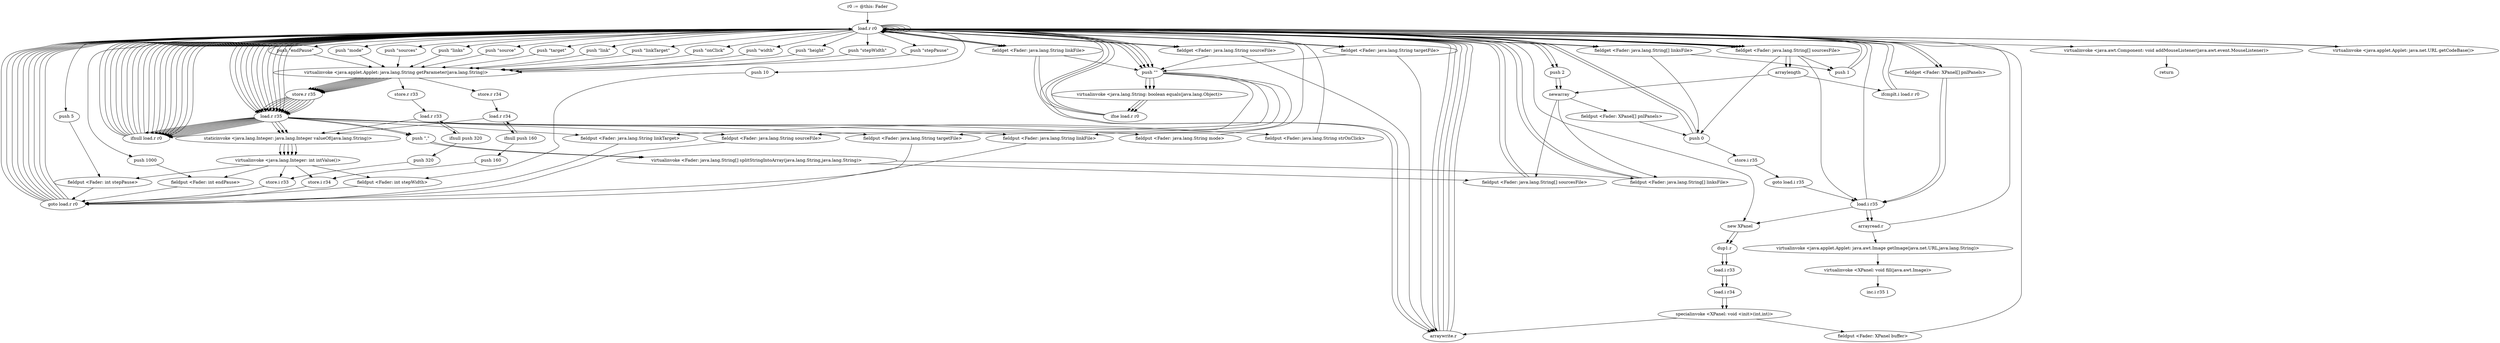 digraph "" {
    "r0 := @this: Fader"
    "load.r r0"
    "r0 := @this: Fader"->"load.r r0";
    "push \"width\""
    "load.r r0"->"push \"width\"";
    "virtualinvoke <java.applet.Applet: java.lang.String getParameter(java.lang.String)>"
    "push \"width\""->"virtualinvoke <java.applet.Applet: java.lang.String getParameter(java.lang.String)>";
    "store.r r33"
    "virtualinvoke <java.applet.Applet: java.lang.String getParameter(java.lang.String)>"->"store.r r33";
    "load.r r33"
    "store.r r33"->"load.r r33";
    "ifnull push 320"
    "load.r r33"->"ifnull push 320";
    "ifnull push 320"->"load.r r33";
    "staticinvoke <java.lang.Integer: java.lang.Integer valueOf(java.lang.String)>"
    "load.r r33"->"staticinvoke <java.lang.Integer: java.lang.Integer valueOf(java.lang.String)>";
    "virtualinvoke <java.lang.Integer: int intValue()>"
    "staticinvoke <java.lang.Integer: java.lang.Integer valueOf(java.lang.String)>"->"virtualinvoke <java.lang.Integer: int intValue()>";
    "store.i r33"
    "virtualinvoke <java.lang.Integer: int intValue()>"->"store.i r33";
    "goto load.r r0"
    "store.i r33"->"goto load.r r0";
    "goto load.r r0"->"load.r r0";
    "push \"height\""
    "load.r r0"->"push \"height\"";
    "push \"height\""->"virtualinvoke <java.applet.Applet: java.lang.String getParameter(java.lang.String)>";
    "store.r r34"
    "virtualinvoke <java.applet.Applet: java.lang.String getParameter(java.lang.String)>"->"store.r r34";
    "load.r r34"
    "store.r r34"->"load.r r34";
    "ifnull push 160"
    "load.r r34"->"ifnull push 160";
    "ifnull push 160"->"load.r r34";
    "load.r r34"->"staticinvoke <java.lang.Integer: java.lang.Integer valueOf(java.lang.String)>";
    "staticinvoke <java.lang.Integer: java.lang.Integer valueOf(java.lang.String)>"->"virtualinvoke <java.lang.Integer: int intValue()>";
    "store.i r34"
    "virtualinvoke <java.lang.Integer: int intValue()>"->"store.i r34";
    "store.i r34"->"goto load.r r0";
    "goto load.r r0"->"load.r r0";
    "push \"stepWidth\""
    "load.r r0"->"push \"stepWidth\"";
    "push \"stepWidth\""->"virtualinvoke <java.applet.Applet: java.lang.String getParameter(java.lang.String)>";
    "store.r r35"
    "virtualinvoke <java.applet.Applet: java.lang.String getParameter(java.lang.String)>"->"store.r r35";
    "load.r r35"
    "store.r r35"->"load.r r35";
    "ifnull load.r r0"
    "load.r r35"->"ifnull load.r r0";
    "ifnull load.r r0"->"load.r r0";
    "load.r r0"->"load.r r35";
    "load.r r35"->"staticinvoke <java.lang.Integer: java.lang.Integer valueOf(java.lang.String)>";
    "staticinvoke <java.lang.Integer: java.lang.Integer valueOf(java.lang.String)>"->"virtualinvoke <java.lang.Integer: int intValue()>";
    "fieldput <Fader: int stepWidth>"
    "virtualinvoke <java.lang.Integer: int intValue()>"->"fieldput <Fader: int stepWidth>";
    "fieldput <Fader: int stepWidth>"->"goto load.r r0";
    "goto load.r r0"->"load.r r0";
    "push \"stepPause\""
    "load.r r0"->"push \"stepPause\"";
    "push \"stepPause\""->"virtualinvoke <java.applet.Applet: java.lang.String getParameter(java.lang.String)>";
    "virtualinvoke <java.applet.Applet: java.lang.String getParameter(java.lang.String)>"->"store.r r35";
    "store.r r35"->"load.r r35";
    "load.r r35"->"ifnull load.r r0";
    "ifnull load.r r0"->"load.r r0";
    "load.r r0"->"load.r r35";
    "load.r r35"->"staticinvoke <java.lang.Integer: java.lang.Integer valueOf(java.lang.String)>";
    "staticinvoke <java.lang.Integer: java.lang.Integer valueOf(java.lang.String)>"->"virtualinvoke <java.lang.Integer: int intValue()>";
    "fieldput <Fader: int stepPause>"
    "virtualinvoke <java.lang.Integer: int intValue()>"->"fieldput <Fader: int stepPause>";
    "fieldput <Fader: int stepPause>"->"goto load.r r0";
    "goto load.r r0"->"load.r r0";
    "push \"endPause\""
    "load.r r0"->"push \"endPause\"";
    "push \"endPause\""->"virtualinvoke <java.applet.Applet: java.lang.String getParameter(java.lang.String)>";
    "virtualinvoke <java.applet.Applet: java.lang.String getParameter(java.lang.String)>"->"store.r r35";
    "store.r r35"->"load.r r35";
    "load.r r35"->"ifnull load.r r0";
    "ifnull load.r r0"->"load.r r0";
    "load.r r0"->"load.r r35";
    "load.r r35"->"staticinvoke <java.lang.Integer: java.lang.Integer valueOf(java.lang.String)>";
    "staticinvoke <java.lang.Integer: java.lang.Integer valueOf(java.lang.String)>"->"virtualinvoke <java.lang.Integer: int intValue()>";
    "fieldput <Fader: int endPause>"
    "virtualinvoke <java.lang.Integer: int intValue()>"->"fieldput <Fader: int endPause>";
    "fieldput <Fader: int endPause>"->"goto load.r r0";
    "goto load.r r0"->"load.r r0";
    "push \"mode\""
    "load.r r0"->"push \"mode\"";
    "push \"mode\""->"virtualinvoke <java.applet.Applet: java.lang.String getParameter(java.lang.String)>";
    "virtualinvoke <java.applet.Applet: java.lang.String getParameter(java.lang.String)>"->"store.r r35";
    "store.r r35"->"load.r r35";
    "load.r r35"->"ifnull load.r r0";
    "ifnull load.r r0"->"load.r r0";
    "load.r r0"->"load.r r35";
    "fieldput <Fader: java.lang.String mode>"
    "load.r r35"->"fieldput <Fader: java.lang.String mode>";
    "fieldput <Fader: java.lang.String mode>"->"load.r r0";
    "push \"sources\""
    "load.r r0"->"push \"sources\"";
    "push \"sources\""->"virtualinvoke <java.applet.Applet: java.lang.String getParameter(java.lang.String)>";
    "virtualinvoke <java.applet.Applet: java.lang.String getParameter(java.lang.String)>"->"store.r r35";
    "store.r r35"->"load.r r35";
    "load.r r35"->"ifnull load.r r0";
    "ifnull load.r r0"->"load.r r0";
    "load.r r0"->"load.r r0";
    "load.r r0"->"load.r r35";
    "push \",\""
    "load.r r35"->"push \",\"";
    "virtualinvoke <Fader: java.lang.String[] splitStringIntoArray(java.lang.String,java.lang.String)>"
    "push \",\""->"virtualinvoke <Fader: java.lang.String[] splitStringIntoArray(java.lang.String,java.lang.String)>";
    "fieldput <Fader: java.lang.String[] sourcesFile>"
    "virtualinvoke <Fader: java.lang.String[] splitStringIntoArray(java.lang.String,java.lang.String)>"->"fieldput <Fader: java.lang.String[] sourcesFile>";
    "fieldput <Fader: java.lang.String[] sourcesFile>"->"load.r r0";
    "push \"links\""
    "load.r r0"->"push \"links\"";
    "push \"links\""->"virtualinvoke <java.applet.Applet: java.lang.String getParameter(java.lang.String)>";
    "virtualinvoke <java.applet.Applet: java.lang.String getParameter(java.lang.String)>"->"store.r r35";
    "store.r r35"->"load.r r35";
    "load.r r35"->"ifnull load.r r0";
    "ifnull load.r r0"->"load.r r0";
    "load.r r0"->"load.r r0";
    "load.r r0"->"load.r r35";
    "load.r r35"->"push \",\"";
    "push \",\""->"virtualinvoke <Fader: java.lang.String[] splitStringIntoArray(java.lang.String,java.lang.String)>";
    "fieldput <Fader: java.lang.String[] linksFile>"
    "virtualinvoke <Fader: java.lang.String[] splitStringIntoArray(java.lang.String,java.lang.String)>"->"fieldput <Fader: java.lang.String[] linksFile>";
    "fieldput <Fader: java.lang.String[] linksFile>"->"load.r r0";
    "push \"source\""
    "load.r r0"->"push \"source\"";
    "push \"source\""->"virtualinvoke <java.applet.Applet: java.lang.String getParameter(java.lang.String)>";
    "virtualinvoke <java.applet.Applet: java.lang.String getParameter(java.lang.String)>"->"store.r r35";
    "store.r r35"->"load.r r35";
    "load.r r35"->"ifnull load.r r0";
    "ifnull load.r r0"->"load.r r0";
    "load.r r0"->"load.r r35";
    "fieldput <Fader: java.lang.String sourceFile>"
    "load.r r35"->"fieldput <Fader: java.lang.String sourceFile>";
    "fieldput <Fader: java.lang.String sourceFile>"->"goto load.r r0";
    "goto load.r r0"->"load.r r0";
    "push \"target\""
    "load.r r0"->"push \"target\"";
    "push \"target\""->"virtualinvoke <java.applet.Applet: java.lang.String getParameter(java.lang.String)>";
    "virtualinvoke <java.applet.Applet: java.lang.String getParameter(java.lang.String)>"->"store.r r35";
    "store.r r35"->"load.r r35";
    "load.r r35"->"ifnull load.r r0";
    "ifnull load.r r0"->"load.r r0";
    "load.r r0"->"load.r r35";
    "fieldput <Fader: java.lang.String targetFile>"
    "load.r r35"->"fieldput <Fader: java.lang.String targetFile>";
    "fieldput <Fader: java.lang.String targetFile>"->"goto load.r r0";
    "goto load.r r0"->"load.r r0";
    "fieldget <Fader: java.lang.String sourceFile>"
    "load.r r0"->"fieldget <Fader: java.lang.String sourceFile>";
    "push \"\""
    "fieldget <Fader: java.lang.String sourceFile>"->"push \"\"";
    "virtualinvoke <java.lang.String: boolean equals(java.lang.Object)>"
    "push \"\""->"virtualinvoke <java.lang.String: boolean equals(java.lang.Object)>";
    "ifne load.r r0"
    "virtualinvoke <java.lang.String: boolean equals(java.lang.Object)>"->"ifne load.r r0";
    "ifne load.r r0"->"load.r r0";
    "fieldget <Fader: java.lang.String targetFile>"
    "load.r r0"->"fieldget <Fader: java.lang.String targetFile>";
    "fieldget <Fader: java.lang.String targetFile>"->"push \"\"";
    "push \"\""->"virtualinvoke <java.lang.String: boolean equals(java.lang.Object)>";
    "virtualinvoke <java.lang.String: boolean equals(java.lang.Object)>"->"ifne load.r r0";
    "ifne load.r r0"->"load.r r0";
    "push 2"
    "load.r r0"->"push 2";
    "newarray"
    "push 2"->"newarray";
    "newarray"->"fieldput <Fader: java.lang.String[] sourcesFile>";
    "fieldput <Fader: java.lang.String[] sourcesFile>"->"load.r r0";
    "fieldget <Fader: java.lang.String[] sourcesFile>"
    "load.r r0"->"fieldget <Fader: java.lang.String[] sourcesFile>";
    "push 0"
    "fieldget <Fader: java.lang.String[] sourcesFile>"->"push 0";
    "push 0"->"load.r r0";
    "load.r r0"->"fieldget <Fader: java.lang.String sourceFile>";
    "arraywrite.r"
    "fieldget <Fader: java.lang.String sourceFile>"->"arraywrite.r";
    "arraywrite.r"->"load.r r0";
    "load.r r0"->"fieldget <Fader: java.lang.String[] sourcesFile>";
    "push 1"
    "fieldget <Fader: java.lang.String[] sourcesFile>"->"push 1";
    "push 1"->"load.r r0";
    "load.r r0"->"fieldget <Fader: java.lang.String targetFile>";
    "fieldget <Fader: java.lang.String targetFile>"->"arraywrite.r";
    "arraywrite.r"->"load.r r0";
    "push \"link\""
    "load.r r0"->"push \"link\"";
    "push \"link\""->"virtualinvoke <java.applet.Applet: java.lang.String getParameter(java.lang.String)>";
    "virtualinvoke <java.applet.Applet: java.lang.String getParameter(java.lang.String)>"->"store.r r35";
    "store.r r35"->"load.r r35";
    "load.r r35"->"ifnull load.r r0";
    "ifnull load.r r0"->"load.r r0";
    "load.r r0"->"load.r r35";
    "fieldput <Fader: java.lang.String linkFile>"
    "load.r r35"->"fieldput <Fader: java.lang.String linkFile>";
    "fieldput <Fader: java.lang.String linkFile>"->"goto load.r r0";
    "goto load.r r0"->"load.r r0";
    "fieldget <Fader: java.lang.String linkFile>"
    "load.r r0"->"fieldget <Fader: java.lang.String linkFile>";
    "fieldget <Fader: java.lang.String linkFile>"->"push \"\"";
    "push \"\""->"virtualinvoke <java.lang.String: boolean equals(java.lang.Object)>";
    "virtualinvoke <java.lang.String: boolean equals(java.lang.Object)>"->"ifne load.r r0";
    "ifne load.r r0"->"load.r r0";
    "load.r r0"->"push 2";
    "push 2"->"newarray";
    "newarray"->"fieldput <Fader: java.lang.String[] linksFile>";
    "fieldput <Fader: java.lang.String[] linksFile>"->"load.r r0";
    "fieldget <Fader: java.lang.String[] linksFile>"
    "load.r r0"->"fieldget <Fader: java.lang.String[] linksFile>";
    "fieldget <Fader: java.lang.String[] linksFile>"->"push 0";
    "push 0"->"load.r r0";
    "load.r r0"->"fieldget <Fader: java.lang.String linkFile>";
    "fieldget <Fader: java.lang.String linkFile>"->"arraywrite.r";
    "arraywrite.r"->"load.r r0";
    "load.r r0"->"fieldget <Fader: java.lang.String[] linksFile>";
    "fieldget <Fader: java.lang.String[] linksFile>"->"push 1";
    "push 1"->"load.r r0";
    "load.r r0"->"fieldget <Fader: java.lang.String linkFile>";
    "fieldget <Fader: java.lang.String linkFile>"->"arraywrite.r";
    "arraywrite.r"->"load.r r0";
    "push \"linkTarget\""
    "load.r r0"->"push \"linkTarget\"";
    "push \"linkTarget\""->"virtualinvoke <java.applet.Applet: java.lang.String getParameter(java.lang.String)>";
    "virtualinvoke <java.applet.Applet: java.lang.String getParameter(java.lang.String)>"->"store.r r35";
    "store.r r35"->"load.r r35";
    "load.r r35"->"ifnull load.r r0";
    "ifnull load.r r0"->"load.r r0";
    "load.r r0"->"load.r r35";
    "fieldput <Fader: java.lang.String linkTarget>"
    "load.r r35"->"fieldput <Fader: java.lang.String linkTarget>";
    "fieldput <Fader: java.lang.String linkTarget>"->"goto load.r r0";
    "goto load.r r0"->"load.r r0";
    "push \"onClick\""
    "load.r r0"->"push \"onClick\"";
    "push \"onClick\""->"virtualinvoke <java.applet.Applet: java.lang.String getParameter(java.lang.String)>";
    "virtualinvoke <java.applet.Applet: java.lang.String getParameter(java.lang.String)>"->"store.r r35";
    "store.r r35"->"load.r r35";
    "load.r r35"->"ifnull load.r r0";
    "ifnull load.r r0"->"load.r r0";
    "load.r r0"->"load.r r35";
    "fieldput <Fader: java.lang.String strOnClick>"
    "load.r r35"->"fieldput <Fader: java.lang.String strOnClick>";
    "fieldput <Fader: java.lang.String strOnClick>"->"load.r r0";
    "load.r r0"->"load.r r0";
    "load.r r0"->"fieldget <Fader: java.lang.String[] sourcesFile>";
    "arraylength"
    "fieldget <Fader: java.lang.String[] sourcesFile>"->"arraylength";
    "arraylength"->"newarray";
    "fieldput <Fader: XPanel[] pnlPanels>"
    "newarray"->"fieldput <Fader: XPanel[] pnlPanels>";
    "fieldput <Fader: XPanel[] pnlPanels>"->"push 0";
    "store.i r35"
    "push 0"->"store.i r35";
    "goto load.i r35"
    "store.i r35"->"goto load.i r35";
    "load.i r35"
    "goto load.i r35"->"load.i r35";
    "load.i r35"->"load.r r0";
    "load.r r0"->"fieldget <Fader: java.lang.String[] sourcesFile>";
    "fieldget <Fader: java.lang.String[] sourcesFile>"->"arraylength";
    "ifcmplt.i load.r r0"
    "arraylength"->"ifcmplt.i load.r r0";
    "ifcmplt.i load.r r0"->"load.r r0";
    "new XPanel"
    "load.r r0"->"new XPanel";
    "dup1.r"
    "new XPanel"->"dup1.r";
    "load.i r33"
    "dup1.r"->"load.i r33";
    "load.i r34"
    "load.i r33"->"load.i r34";
    "specialinvoke <XPanel: void <init>(int,int)>"
    "load.i r34"->"specialinvoke <XPanel: void <init>(int,int)>";
    "fieldput <Fader: XPanel buffer>"
    "specialinvoke <XPanel: void <init>(int,int)>"->"fieldput <Fader: XPanel buffer>";
    "fieldput <Fader: XPanel buffer>"->"load.r r0";
    "load.r r0"->"load.r r0";
    "virtualinvoke <java.awt.Component: void addMouseListener(java.awt.event.MouseListener)>"
    "load.r r0"->"virtualinvoke <java.awt.Component: void addMouseListener(java.awt.event.MouseListener)>";
    "return"
    "virtualinvoke <java.awt.Component: void addMouseListener(java.awt.event.MouseListener)>"->"return";
    "ifcmplt.i load.r r0"->"load.r r0";
    "fieldget <Fader: XPanel[] pnlPanels>"
    "load.r r0"->"fieldget <Fader: XPanel[] pnlPanels>";
    "fieldget <Fader: XPanel[] pnlPanels>"->"load.i r35";
    "load.i r35"->"new XPanel";
    "new XPanel"->"dup1.r";
    "dup1.r"->"load.i r33";
    "load.i r33"->"load.i r34";
    "load.i r34"->"specialinvoke <XPanel: void <init>(int,int)>";
    "specialinvoke <XPanel: void <init>(int,int)>"->"arraywrite.r";
    "arraywrite.r"->"load.r r0";
    "load.r r0"->"fieldget <Fader: XPanel[] pnlPanels>";
    "fieldget <Fader: XPanel[] pnlPanels>"->"load.i r35";
    "arrayread.r"
    "load.i r35"->"arrayread.r";
    "arrayread.r"->"load.r r0";
    "load.r r0"->"load.r r0";
    "virtualinvoke <java.applet.Applet: java.net.URL getCodeBase()>"
    "load.r r0"->"virtualinvoke <java.applet.Applet: java.net.URL getCodeBase()>";
    "virtualinvoke <java.applet.Applet: java.net.URL getCodeBase()>"->"load.r r0";
    "load.r r0"->"fieldget <Fader: java.lang.String[] sourcesFile>";
    "fieldget <Fader: java.lang.String[] sourcesFile>"->"load.i r35";
    "load.i r35"->"arrayread.r";
    "virtualinvoke <java.applet.Applet: java.awt.Image getImage(java.net.URL,java.lang.String)>"
    "arrayread.r"->"virtualinvoke <java.applet.Applet: java.awt.Image getImage(java.net.URL,java.lang.String)>";
    "virtualinvoke <XPanel: void fill(java.awt.Image)>"
    "virtualinvoke <java.applet.Applet: java.awt.Image getImage(java.net.URL,java.lang.String)>"->"virtualinvoke <XPanel: void fill(java.awt.Image)>";
    "inc.i r35 1"
    "virtualinvoke <XPanel: void fill(java.awt.Image)>"->"inc.i r35 1";
    "ifnull load.r r0"->"load.r r0";
    "load.r r0"->"push \"\"";
    "push \"\""->"fieldput <Fader: java.lang.String linkTarget>";
    "ifnull load.r r0"->"load.r r0";
    "load.r r0"->"push \"\"";
    "push \"\""->"fieldput <Fader: java.lang.String linkFile>";
    "ifnull load.r r0"->"load.r r0";
    "load.r r0"->"push \"\"";
    "push \"\""->"fieldput <Fader: java.lang.String targetFile>";
    "ifnull load.r r0"->"load.r r0";
    "load.r r0"->"push \"\"";
    "push \"\""->"fieldput <Fader: java.lang.String sourceFile>";
    "ifnull load.r r0"->"load.r r0";
    "push 1000"
    "load.r r0"->"push 1000";
    "push 1000"->"fieldput <Fader: int endPause>";
    "ifnull load.r r0"->"load.r r0";
    "push 5"
    "load.r r0"->"push 5";
    "push 5"->"fieldput <Fader: int stepPause>";
    "ifnull load.r r0"->"load.r r0";
    "push 10"
    "load.r r0"->"push 10";
    "push 10"->"fieldput <Fader: int stepWidth>";
    "push 160"
    "ifnull push 160"->"push 160";
    "push 160"->"store.i r34";
    "push 320"
    "ifnull push 320"->"push 320";
    "push 320"->"store.i r33";
}
